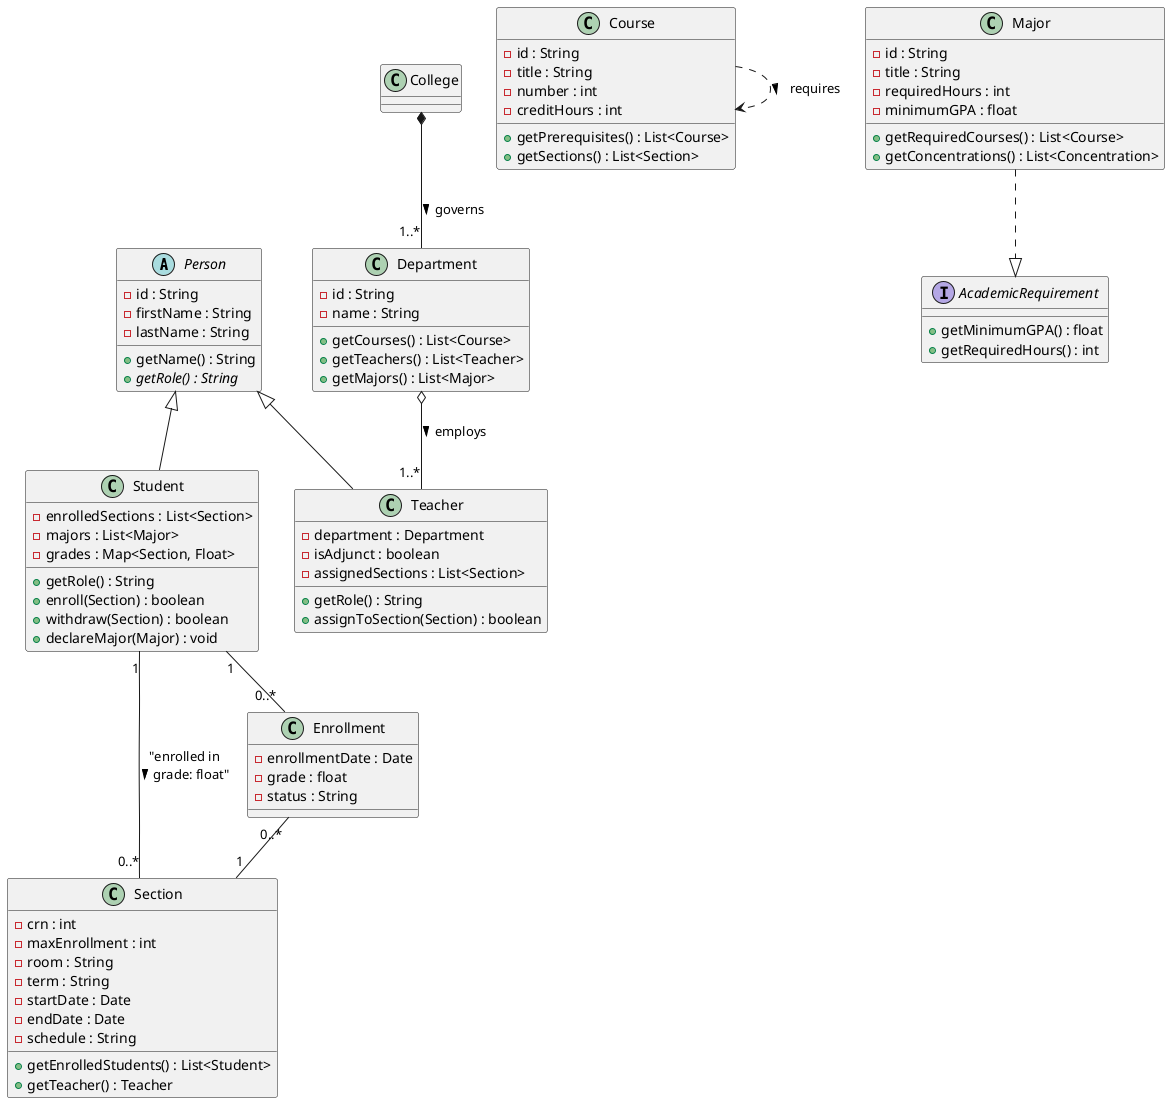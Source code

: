 @startuml Academic System Class Diagram

' Abstract base class
abstract class Person {
  -id : String
  -firstName : String
  -lastName : String
  +getName() : String
  +{abstract} getRole() : String
}

' Regular classes
class Department {
  -id : String
  -name : String
  +getCourses() : List<Course>
  +getTeachers() : List<Teacher>
  +getMajors() : List<Major>
}

class Course {
  -id : String
  -title : String
  -number : int
  -creditHours : int
  +getPrerequisites() : List<Course>
  +getSections() : List<Section>
}

class Major {
  -id : String
  -title : String
  -requiredHours : int
  -minimumGPA : float
  +getRequiredCourses() : List<Course>
  +getConcentrations() : List<Concentration>
}

class Student extends Person {
  -enrolledSections : List<Section>
  -majors : List<Major>
  -grades : Map<Section, Float>
  +getRole() : String
  +enroll(Section) : boolean
  +withdraw(Section) : boolean
  +declareМajor(Major) : void
}

class Teacher extends Person {
  -department : Department
  -isAdjunct : boolean
  -assignedSections : List<Section>
  +getRole() : String
  +assignToSection(Section) : boolean
}

class Section {
  -crn : int
  -maxEnrollment : int
  -room : String
  -term : String
  -startDate : Date
  -endDate : Date
  -schedule : String
  +getEnrolledStudents() : List<Student>
  +getTeacher() : Teacher
}

' Meaningful relationships beyond basic cardinality

' Composition: College "owns" departments
College *-- "1..*" Department : governs >

' Aggregation: Department has teachers but they can exist independently
Department o-- "1..*" Teacher : employs >

' Dependency: Course prerequisites relationship
Course ..> Course : requires >

' Qualified association: Student's grades in sections
Student "1" -- "0..*" Section : "enrolled in\n grade: float" >

' Realization: Major implements academic requirements
interface AcademicRequirement {
  +getMinimumGPA() : float
  +getRequiredHours() : int
}
Major ..|> AcademicRequirement

' Association class: Enrollment represents student-section relationship with additional attributes
class Enrollment {
  -enrollmentDate : Date
  -grade : float
  -status : String
}
Student "1" -- "0..*" Enrollment
Enrollment "0..*" -- "1" Section

@enduml

